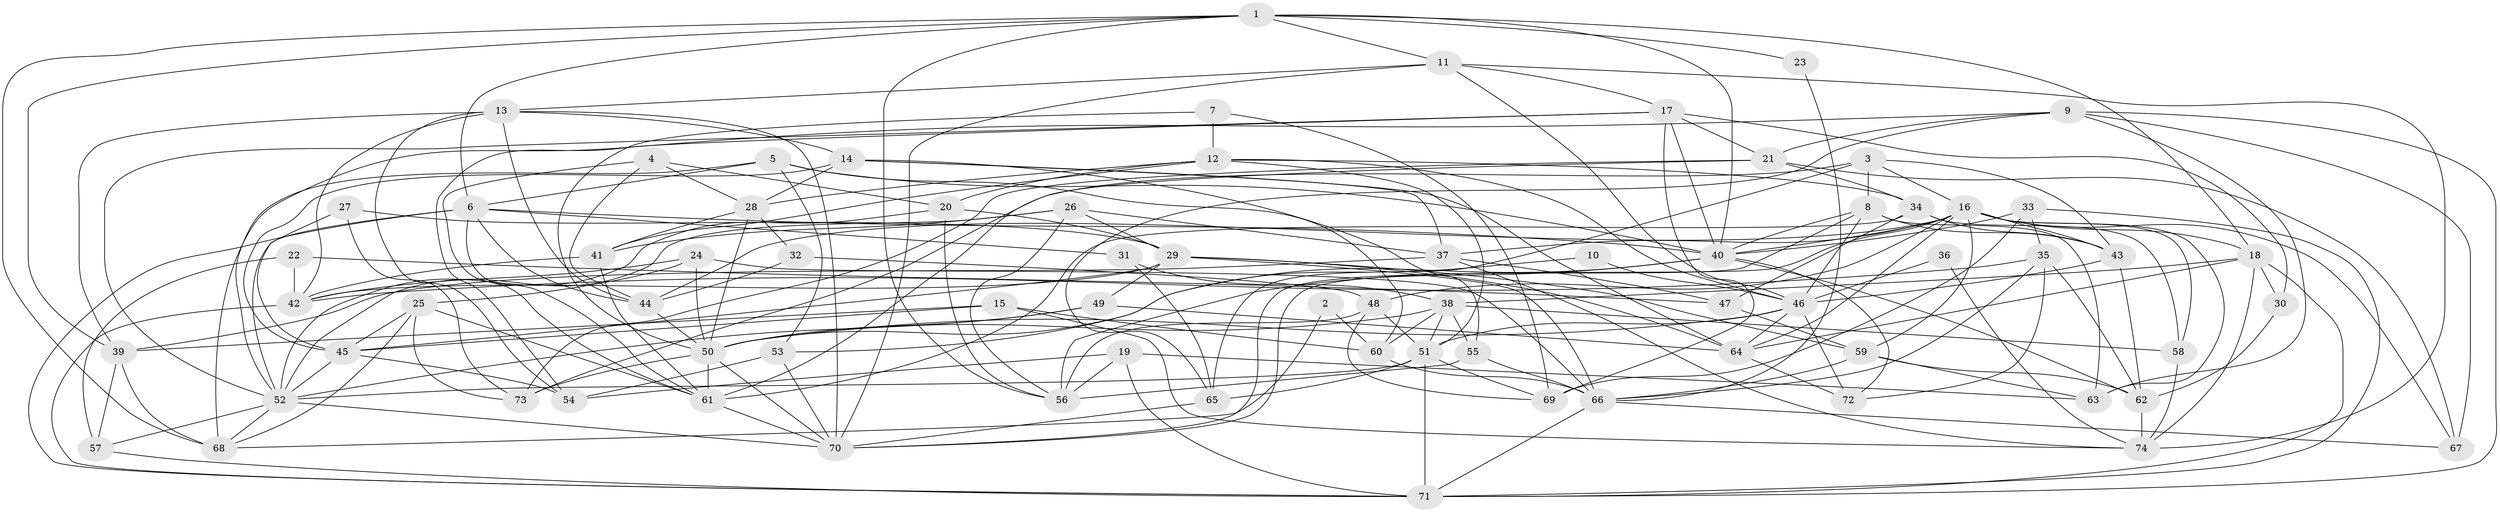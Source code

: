 // original degree distribution, {3: 0.2972972972972973, 5: 0.21621621621621623, 2: 0.0945945945945946, 8: 0.02702702702702703, 4: 0.2905405405405405, 7: 0.013513513513513514, 6: 0.060810810810810814}
// Generated by graph-tools (version 1.1) at 2025/50/03/09/25 03:50:12]
// undirected, 74 vertices, 213 edges
graph export_dot {
graph [start="1"]
  node [color=gray90,style=filled];
  1;
  2;
  3;
  4;
  5;
  6;
  7;
  8;
  9;
  10;
  11;
  12;
  13;
  14;
  15;
  16;
  17;
  18;
  19;
  20;
  21;
  22;
  23;
  24;
  25;
  26;
  27;
  28;
  29;
  30;
  31;
  32;
  33;
  34;
  35;
  36;
  37;
  38;
  39;
  40;
  41;
  42;
  43;
  44;
  45;
  46;
  47;
  48;
  49;
  50;
  51;
  52;
  53;
  54;
  55;
  56;
  57;
  58;
  59;
  60;
  61;
  62;
  63;
  64;
  65;
  66;
  67;
  68;
  69;
  70;
  71;
  72;
  73;
  74;
  1 -- 6 [weight=1.0];
  1 -- 11 [weight=1.0];
  1 -- 18 [weight=1.0];
  1 -- 23 [weight=1.0];
  1 -- 39 [weight=1.0];
  1 -- 40 [weight=1.0];
  1 -- 56 [weight=1.0];
  1 -- 68 [weight=1.0];
  2 -- 60 [weight=1.0];
  2 -- 68 [weight=1.0];
  3 -- 8 [weight=1.0];
  3 -- 16 [weight=1.0];
  3 -- 43 [weight=1.0];
  3 -- 65 [weight=1.0];
  3 -- 73 [weight=1.0];
  4 -- 20 [weight=1.0];
  4 -- 28 [weight=1.0];
  4 -- 44 [weight=1.0];
  4 -- 61 [weight=1.0];
  5 -- 6 [weight=1.0];
  5 -- 40 [weight=1.0];
  5 -- 52 [weight=1.0];
  5 -- 53 [weight=1.0];
  5 -- 60 [weight=1.0];
  6 -- 31 [weight=1.0];
  6 -- 40 [weight=1.0];
  6 -- 44 [weight=1.0];
  6 -- 52 [weight=1.0];
  6 -- 61 [weight=1.0];
  6 -- 71 [weight=1.0];
  7 -- 12 [weight=1.0];
  7 -- 50 [weight=1.0];
  7 -- 69 [weight=1.0];
  8 -- 40 [weight=1.0];
  8 -- 43 [weight=1.0];
  8 -- 46 [weight=1.0];
  8 -- 63 [weight=1.0];
  8 -- 70 [weight=1.0];
  9 -- 21 [weight=1.0];
  9 -- 63 [weight=1.0];
  9 -- 65 [weight=1.0];
  9 -- 67 [weight=1.0];
  9 -- 68 [weight=1.0];
  9 -- 71 [weight=1.0];
  10 -- 46 [weight=1.0];
  10 -- 53 [weight=1.0];
  11 -- 13 [weight=1.0];
  11 -- 17 [weight=1.0];
  11 -- 46 [weight=1.0];
  11 -- 70 [weight=1.0];
  11 -- 74 [weight=1.0];
  12 -- 20 [weight=1.0];
  12 -- 28 [weight=1.0];
  12 -- 34 [weight=1.0];
  12 -- 41 [weight=1.0];
  12 -- 46 [weight=1.0];
  12 -- 51 [weight=1.0];
  13 -- 14 [weight=1.0];
  13 -- 39 [weight=1.0];
  13 -- 42 [weight=1.0];
  13 -- 44 [weight=1.0];
  13 -- 54 [weight=1.0];
  13 -- 70 [weight=1.0];
  14 -- 28 [weight=1.0];
  14 -- 37 [weight=1.0];
  14 -- 45 [weight=1.0];
  14 -- 55 [weight=1.0];
  14 -- 64 [weight=1.0];
  15 -- 39 [weight=1.0];
  15 -- 45 [weight=1.0];
  15 -- 60 [weight=1.0];
  15 -- 74 [weight=1.0];
  16 -- 18 [weight=1.0];
  16 -- 37 [weight=1.0];
  16 -- 40 [weight=1.0];
  16 -- 43 [weight=1.0];
  16 -- 44 [weight=1.0];
  16 -- 48 [weight=1.0];
  16 -- 58 [weight=1.0];
  16 -- 59 [weight=1.0];
  16 -- 63 [weight=1.0];
  16 -- 64 [weight=1.0];
  16 -- 67 [weight=1.0];
  16 -- 70 [weight=1.0];
  17 -- 21 [weight=1.0];
  17 -- 30 [weight=1.0];
  17 -- 40 [weight=1.0];
  17 -- 52 [weight=1.0];
  17 -- 54 [weight=1.0];
  17 -- 69 [weight=1.0];
  18 -- 30 [weight=1.0];
  18 -- 38 [weight=1.0];
  18 -- 64 [weight=1.0];
  18 -- 71 [weight=1.0];
  18 -- 74 [weight=1.0];
  19 -- 54 [weight=1.0];
  19 -- 56 [weight=1.0];
  19 -- 63 [weight=1.0];
  19 -- 71 [weight=1.0];
  20 -- 29 [weight=1.0];
  20 -- 52 [weight=1.0];
  20 -- 56 [weight=1.0];
  21 -- 34 [weight=1.0];
  21 -- 61 [weight=1.0];
  21 -- 67 [weight=1.0];
  21 -- 73 [weight=1.0];
  22 -- 42 [weight=1.0];
  22 -- 47 [weight=1.0];
  22 -- 57 [weight=1.0];
  23 -- 66 [weight=1.0];
  24 -- 25 [weight=1.0];
  24 -- 42 [weight=1.0];
  24 -- 50 [weight=1.0];
  24 -- 66 [weight=1.0];
  25 -- 45 [weight=1.0];
  25 -- 61 [weight=1.0];
  25 -- 68 [weight=1.0];
  25 -- 73 [weight=1.0];
  26 -- 29 [weight=1.0];
  26 -- 37 [weight=1.0];
  26 -- 41 [weight=1.0];
  26 -- 52 [weight=1.0];
  26 -- 56 [weight=1.0];
  27 -- 29 [weight=1.0];
  27 -- 45 [weight=1.0];
  27 -- 73 [weight=1.0];
  28 -- 32 [weight=1.0];
  28 -- 41 [weight=1.0];
  28 -- 50 [weight=1.0];
  29 -- 42 [weight=1.0];
  29 -- 45 [weight=1.0];
  29 -- 49 [weight=1.0];
  29 -- 59 [weight=1.0];
  29 -- 64 [weight=1.0];
  29 -- 66 [weight=1.0];
  30 -- 62 [weight=1.0];
  31 -- 38 [weight=1.0];
  31 -- 65 [weight=1.0];
  32 -- 44 [weight=1.0];
  32 -- 48 [weight=1.0];
  33 -- 35 [weight=1.0];
  33 -- 40 [weight=1.0];
  33 -- 69 [weight=1.0];
  33 -- 71 [weight=1.0];
  34 -- 43 [weight=1.0];
  34 -- 47 [weight=1.0];
  34 -- 58 [weight=1.0];
  34 -- 61 [weight=1.0];
  35 -- 42 [weight=1.0];
  35 -- 62 [weight=1.0];
  35 -- 66 [weight=1.0];
  35 -- 72 [weight=1.0];
  36 -- 46 [weight=1.0];
  36 -- 74 [weight=1.0];
  37 -- 39 [weight=1.0];
  37 -- 47 [weight=1.0];
  37 -- 74 [weight=1.0];
  38 -- 50 [weight=1.0];
  38 -- 51 [weight=1.0];
  38 -- 55 [weight=1.0];
  38 -- 58 [weight=1.0];
  38 -- 60 [weight=1.0];
  39 -- 57 [weight=1.0];
  39 -- 68 [weight=1.0];
  40 -- 50 [weight=1.0];
  40 -- 56 [weight=1.0];
  40 -- 62 [weight=1.0];
  40 -- 72 [weight=1.0];
  41 -- 42 [weight=1.0];
  41 -- 61 [weight=1.0];
  42 -- 71 [weight=1.0];
  43 -- 46 [weight=1.0];
  43 -- 62 [weight=1.0];
  44 -- 50 [weight=1.0];
  45 -- 52 [weight=1.0];
  45 -- 54 [weight=1.0];
  46 -- 50 [weight=1.0];
  46 -- 51 [weight=1.0];
  46 -- 64 [weight=1.0];
  46 -- 72 [weight=1.0];
  47 -- 59 [weight=1.0];
  48 -- 51 [weight=1.0];
  48 -- 56 [weight=1.0];
  48 -- 69 [weight=1.0];
  49 -- 50 [weight=1.0];
  49 -- 52 [weight=1.0];
  49 -- 64 [weight=1.0];
  50 -- 61 [weight=2.0];
  50 -- 70 [weight=1.0];
  50 -- 73 [weight=1.0];
  51 -- 52 [weight=1.0];
  51 -- 65 [weight=1.0];
  51 -- 69 [weight=1.0];
  51 -- 71 [weight=1.0];
  52 -- 57 [weight=1.0];
  52 -- 68 [weight=1.0];
  52 -- 70 [weight=1.0];
  53 -- 54 [weight=1.0];
  53 -- 70 [weight=1.0];
  55 -- 56 [weight=1.0];
  55 -- 66 [weight=1.0];
  57 -- 71 [weight=1.0];
  58 -- 74 [weight=1.0];
  59 -- 62 [weight=1.0];
  59 -- 63 [weight=1.0];
  59 -- 66 [weight=1.0];
  60 -- 66 [weight=1.0];
  61 -- 70 [weight=1.0];
  62 -- 74 [weight=1.0];
  64 -- 72 [weight=1.0];
  65 -- 70 [weight=1.0];
  66 -- 67 [weight=1.0];
  66 -- 71 [weight=1.0];
}
